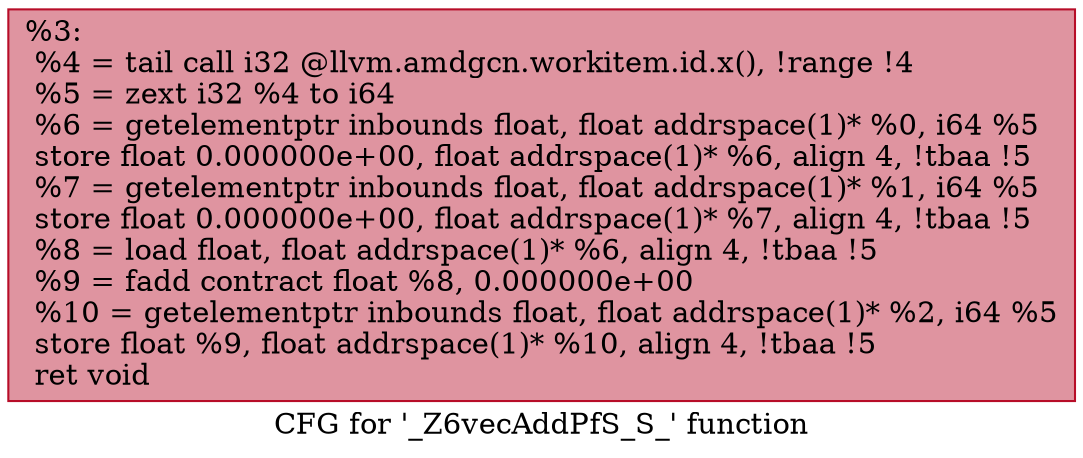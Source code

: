 digraph "CFG for '_Z6vecAddPfS_S_' function" {
	label="CFG for '_Z6vecAddPfS_S_' function";

	Node0x6409ce0 [shape=record,color="#b70d28ff", style=filled, fillcolor="#b70d2870",label="{%3:\l  %4 = tail call i32 @llvm.amdgcn.workitem.id.x(), !range !4\l  %5 = zext i32 %4 to i64\l  %6 = getelementptr inbounds float, float addrspace(1)* %0, i64 %5\l  store float 0.000000e+00, float addrspace(1)* %6, align 4, !tbaa !5\l  %7 = getelementptr inbounds float, float addrspace(1)* %1, i64 %5\l  store float 0.000000e+00, float addrspace(1)* %7, align 4, !tbaa !5\l  %8 = load float, float addrspace(1)* %6, align 4, !tbaa !5\l  %9 = fadd contract float %8, 0.000000e+00\l  %10 = getelementptr inbounds float, float addrspace(1)* %2, i64 %5\l  store float %9, float addrspace(1)* %10, align 4, !tbaa !5\l  ret void\l}"];
}
